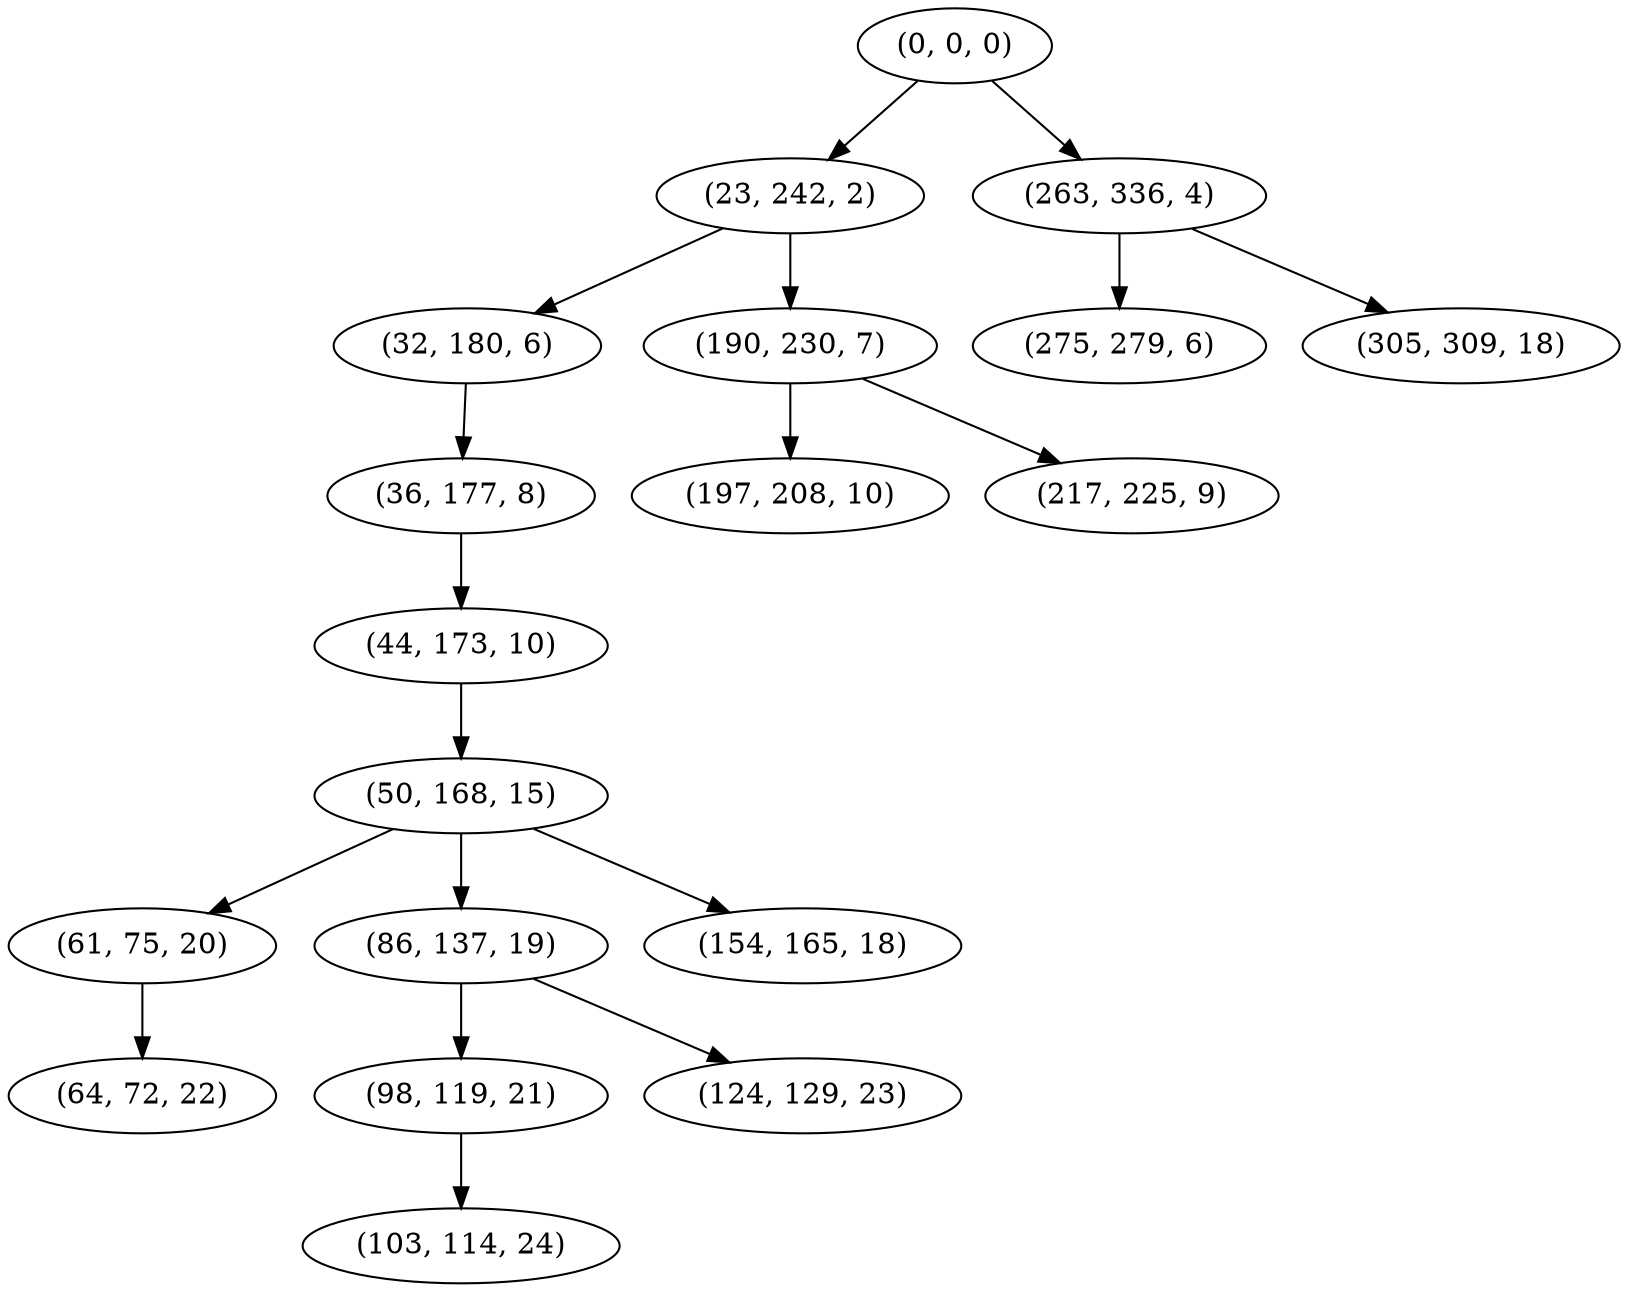 digraph tree {
    "(0, 0, 0)";
    "(23, 242, 2)";
    "(32, 180, 6)";
    "(36, 177, 8)";
    "(44, 173, 10)";
    "(50, 168, 15)";
    "(61, 75, 20)";
    "(64, 72, 22)";
    "(86, 137, 19)";
    "(98, 119, 21)";
    "(103, 114, 24)";
    "(124, 129, 23)";
    "(154, 165, 18)";
    "(190, 230, 7)";
    "(197, 208, 10)";
    "(217, 225, 9)";
    "(263, 336, 4)";
    "(275, 279, 6)";
    "(305, 309, 18)";
    "(0, 0, 0)" -> "(23, 242, 2)";
    "(0, 0, 0)" -> "(263, 336, 4)";
    "(23, 242, 2)" -> "(32, 180, 6)";
    "(23, 242, 2)" -> "(190, 230, 7)";
    "(32, 180, 6)" -> "(36, 177, 8)";
    "(36, 177, 8)" -> "(44, 173, 10)";
    "(44, 173, 10)" -> "(50, 168, 15)";
    "(50, 168, 15)" -> "(61, 75, 20)";
    "(50, 168, 15)" -> "(86, 137, 19)";
    "(50, 168, 15)" -> "(154, 165, 18)";
    "(61, 75, 20)" -> "(64, 72, 22)";
    "(86, 137, 19)" -> "(98, 119, 21)";
    "(86, 137, 19)" -> "(124, 129, 23)";
    "(98, 119, 21)" -> "(103, 114, 24)";
    "(190, 230, 7)" -> "(197, 208, 10)";
    "(190, 230, 7)" -> "(217, 225, 9)";
    "(263, 336, 4)" -> "(275, 279, 6)";
    "(263, 336, 4)" -> "(305, 309, 18)";
}
